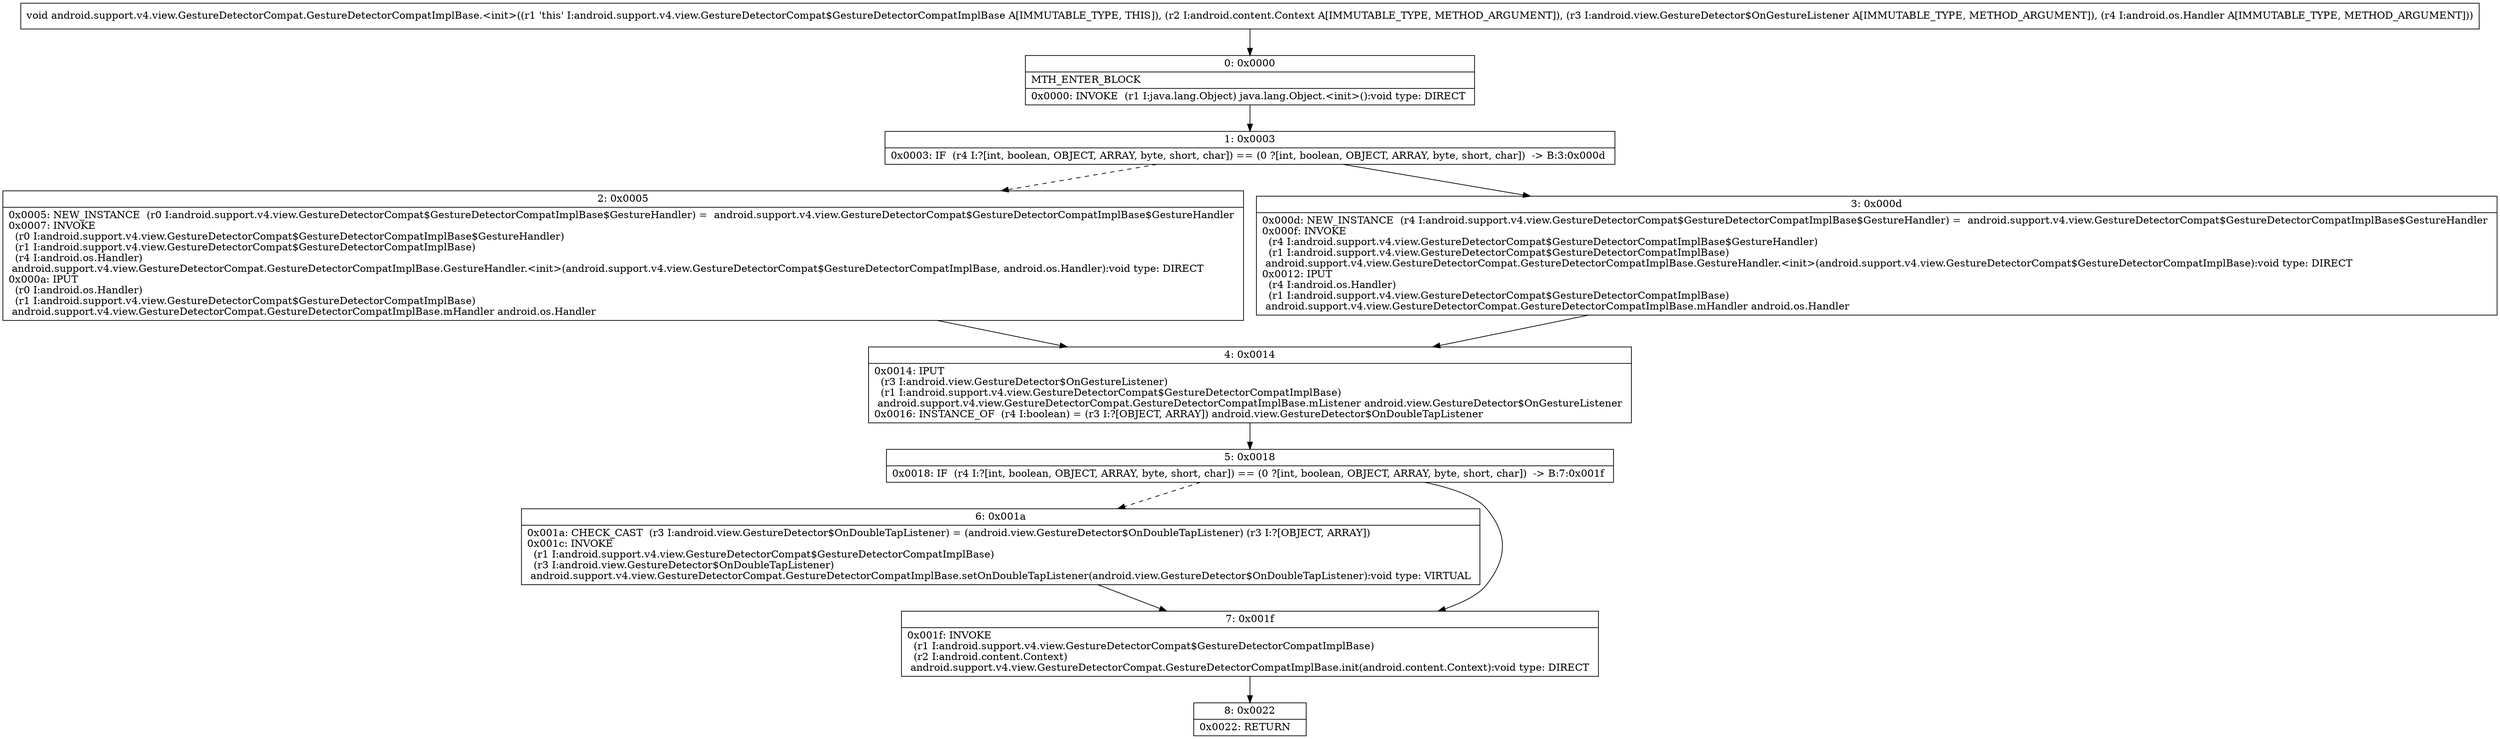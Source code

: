 digraph "CFG forandroid.support.v4.view.GestureDetectorCompat.GestureDetectorCompatImplBase.\<init\>(Landroid\/content\/Context;Landroid\/view\/GestureDetector$OnGestureListener;Landroid\/os\/Handler;)V" {
Node_0 [shape=record,label="{0\:\ 0x0000|MTH_ENTER_BLOCK\l|0x0000: INVOKE  (r1 I:java.lang.Object) java.lang.Object.\<init\>():void type: DIRECT \l}"];
Node_1 [shape=record,label="{1\:\ 0x0003|0x0003: IF  (r4 I:?[int, boolean, OBJECT, ARRAY, byte, short, char]) == (0 ?[int, boolean, OBJECT, ARRAY, byte, short, char])  \-\> B:3:0x000d \l}"];
Node_2 [shape=record,label="{2\:\ 0x0005|0x0005: NEW_INSTANCE  (r0 I:android.support.v4.view.GestureDetectorCompat$GestureDetectorCompatImplBase$GestureHandler) =  android.support.v4.view.GestureDetectorCompat$GestureDetectorCompatImplBase$GestureHandler \l0x0007: INVOKE  \l  (r0 I:android.support.v4.view.GestureDetectorCompat$GestureDetectorCompatImplBase$GestureHandler)\l  (r1 I:android.support.v4.view.GestureDetectorCompat$GestureDetectorCompatImplBase)\l  (r4 I:android.os.Handler)\l android.support.v4.view.GestureDetectorCompat.GestureDetectorCompatImplBase.GestureHandler.\<init\>(android.support.v4.view.GestureDetectorCompat$GestureDetectorCompatImplBase, android.os.Handler):void type: DIRECT \l0x000a: IPUT  \l  (r0 I:android.os.Handler)\l  (r1 I:android.support.v4.view.GestureDetectorCompat$GestureDetectorCompatImplBase)\l android.support.v4.view.GestureDetectorCompat.GestureDetectorCompatImplBase.mHandler android.os.Handler \l}"];
Node_3 [shape=record,label="{3\:\ 0x000d|0x000d: NEW_INSTANCE  (r4 I:android.support.v4.view.GestureDetectorCompat$GestureDetectorCompatImplBase$GestureHandler) =  android.support.v4.view.GestureDetectorCompat$GestureDetectorCompatImplBase$GestureHandler \l0x000f: INVOKE  \l  (r4 I:android.support.v4.view.GestureDetectorCompat$GestureDetectorCompatImplBase$GestureHandler)\l  (r1 I:android.support.v4.view.GestureDetectorCompat$GestureDetectorCompatImplBase)\l android.support.v4.view.GestureDetectorCompat.GestureDetectorCompatImplBase.GestureHandler.\<init\>(android.support.v4.view.GestureDetectorCompat$GestureDetectorCompatImplBase):void type: DIRECT \l0x0012: IPUT  \l  (r4 I:android.os.Handler)\l  (r1 I:android.support.v4.view.GestureDetectorCompat$GestureDetectorCompatImplBase)\l android.support.v4.view.GestureDetectorCompat.GestureDetectorCompatImplBase.mHandler android.os.Handler \l}"];
Node_4 [shape=record,label="{4\:\ 0x0014|0x0014: IPUT  \l  (r3 I:android.view.GestureDetector$OnGestureListener)\l  (r1 I:android.support.v4.view.GestureDetectorCompat$GestureDetectorCompatImplBase)\l android.support.v4.view.GestureDetectorCompat.GestureDetectorCompatImplBase.mListener android.view.GestureDetector$OnGestureListener \l0x0016: INSTANCE_OF  (r4 I:boolean) = (r3 I:?[OBJECT, ARRAY]) android.view.GestureDetector$OnDoubleTapListener \l}"];
Node_5 [shape=record,label="{5\:\ 0x0018|0x0018: IF  (r4 I:?[int, boolean, OBJECT, ARRAY, byte, short, char]) == (0 ?[int, boolean, OBJECT, ARRAY, byte, short, char])  \-\> B:7:0x001f \l}"];
Node_6 [shape=record,label="{6\:\ 0x001a|0x001a: CHECK_CAST  (r3 I:android.view.GestureDetector$OnDoubleTapListener) = (android.view.GestureDetector$OnDoubleTapListener) (r3 I:?[OBJECT, ARRAY]) \l0x001c: INVOKE  \l  (r1 I:android.support.v4.view.GestureDetectorCompat$GestureDetectorCompatImplBase)\l  (r3 I:android.view.GestureDetector$OnDoubleTapListener)\l android.support.v4.view.GestureDetectorCompat.GestureDetectorCompatImplBase.setOnDoubleTapListener(android.view.GestureDetector$OnDoubleTapListener):void type: VIRTUAL \l}"];
Node_7 [shape=record,label="{7\:\ 0x001f|0x001f: INVOKE  \l  (r1 I:android.support.v4.view.GestureDetectorCompat$GestureDetectorCompatImplBase)\l  (r2 I:android.content.Context)\l android.support.v4.view.GestureDetectorCompat.GestureDetectorCompatImplBase.init(android.content.Context):void type: DIRECT \l}"];
Node_8 [shape=record,label="{8\:\ 0x0022|0x0022: RETURN   \l}"];
MethodNode[shape=record,label="{void android.support.v4.view.GestureDetectorCompat.GestureDetectorCompatImplBase.\<init\>((r1 'this' I:android.support.v4.view.GestureDetectorCompat$GestureDetectorCompatImplBase A[IMMUTABLE_TYPE, THIS]), (r2 I:android.content.Context A[IMMUTABLE_TYPE, METHOD_ARGUMENT]), (r3 I:android.view.GestureDetector$OnGestureListener A[IMMUTABLE_TYPE, METHOD_ARGUMENT]), (r4 I:android.os.Handler A[IMMUTABLE_TYPE, METHOD_ARGUMENT])) }"];
MethodNode -> Node_0;
Node_0 -> Node_1;
Node_1 -> Node_2[style=dashed];
Node_1 -> Node_3;
Node_2 -> Node_4;
Node_3 -> Node_4;
Node_4 -> Node_5;
Node_5 -> Node_6[style=dashed];
Node_5 -> Node_7;
Node_6 -> Node_7;
Node_7 -> Node_8;
}

